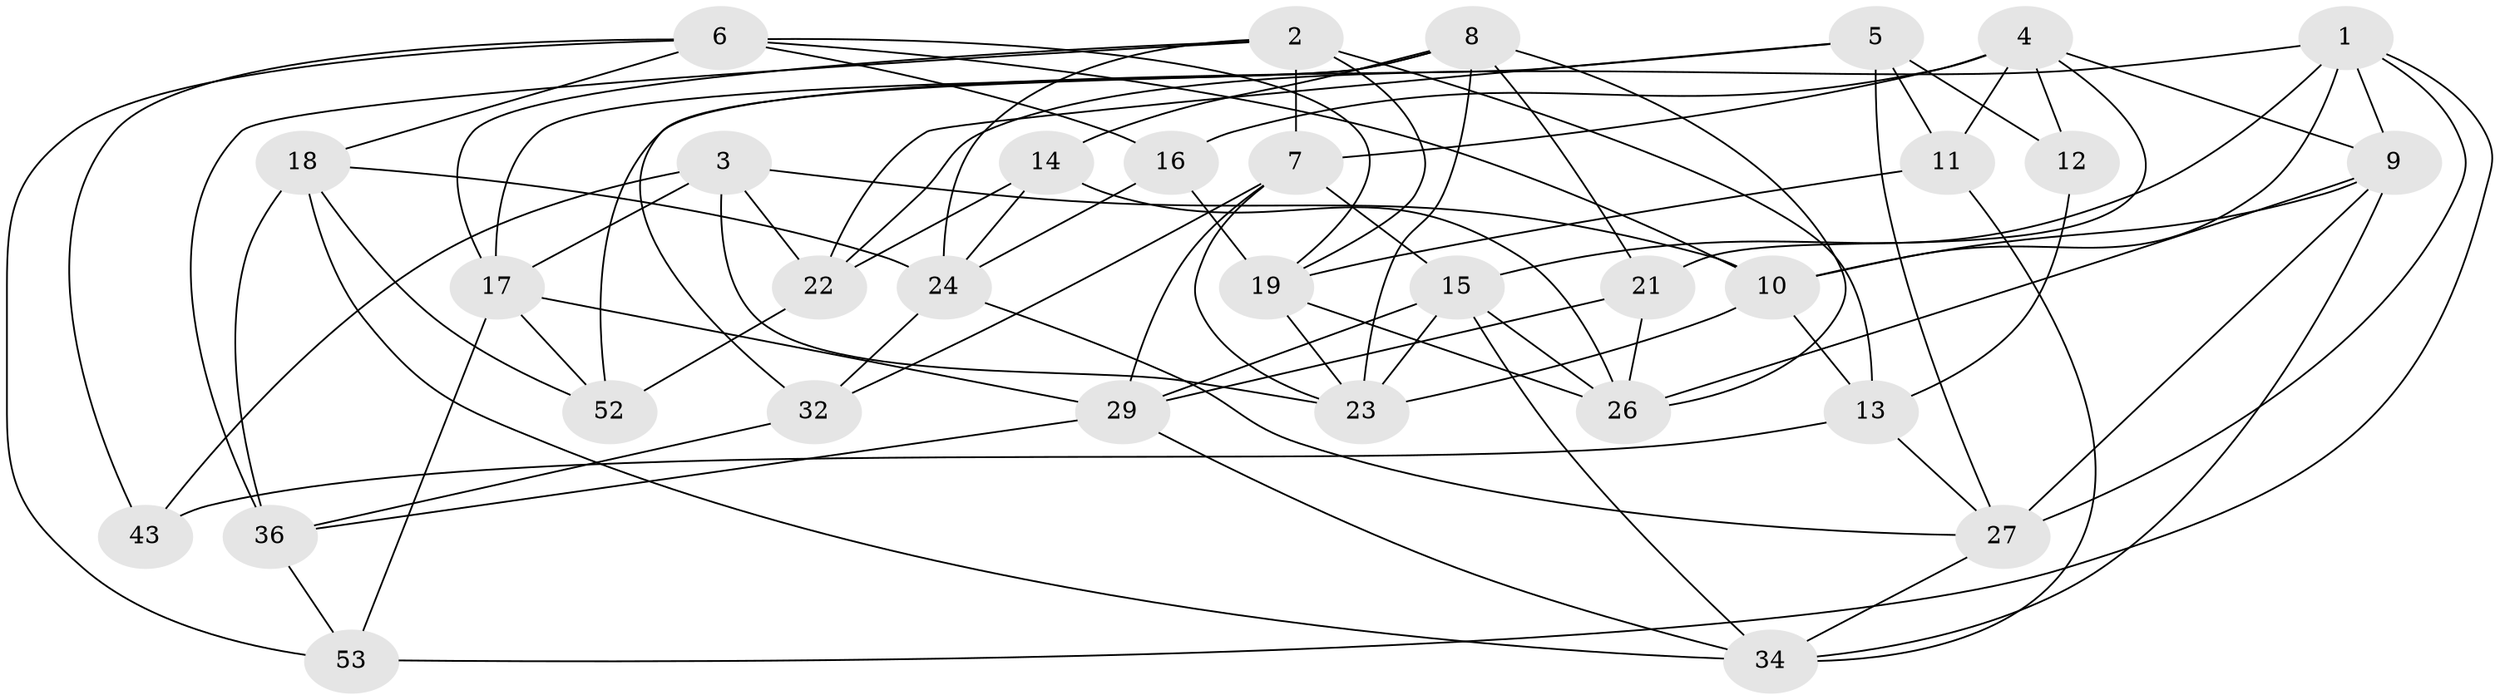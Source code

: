 // Generated by graph-tools (version 1.1) at 2025/24/03/03/25 07:24:30]
// undirected, 32 vertices, 83 edges
graph export_dot {
graph [start="1"]
  node [color=gray90,style=filled];
  1 [super="+47"];
  2 [super="+35"];
  3 [super="+42"];
  4 [super="+25"];
  5 [super="+30"];
  6 [super="+31"];
  7 [super="+49"];
  8 [super="+51"];
  9 [super="+48"];
  10 [super="+40"];
  11;
  12;
  13 [super="+44"];
  14;
  15 [super="+39"];
  16;
  17 [super="+20"];
  18 [super="+37"];
  19 [super="+28"];
  21;
  22 [super="+41"];
  23 [super="+38"];
  24 [super="+33"];
  26 [super="+50"];
  27 [super="+45"];
  29 [super="+55"];
  32;
  34 [super="+54"];
  36 [super="+46"];
  43;
  52;
  53;
  1 -- 53;
  1 -- 9;
  1 -- 15;
  1 -- 22;
  1 -- 10;
  1 -- 27;
  2 -- 7;
  2 -- 36;
  2 -- 24;
  2 -- 17;
  2 -- 13;
  2 -- 19;
  3 -- 17;
  3 -- 23;
  3 -- 22 [weight=2];
  3 -- 43;
  3 -- 10;
  4 -- 7;
  4 -- 11;
  4 -- 21;
  4 -- 16;
  4 -- 9;
  4 -- 12;
  5 -- 22;
  5 -- 12 [weight=2];
  5 -- 11;
  5 -- 52;
  5 -- 27;
  6 -- 16;
  6 -- 19;
  6 -- 10;
  6 -- 43;
  6 -- 53;
  6 -- 18;
  7 -- 29;
  7 -- 32;
  7 -- 23;
  7 -- 15;
  8 -- 14;
  8 -- 23;
  8 -- 17;
  8 -- 32;
  8 -- 26;
  8 -- 21;
  9 -- 26;
  9 -- 27;
  9 -- 34;
  9 -- 10;
  10 -- 13;
  10 -- 23;
  11 -- 19;
  11 -- 34;
  12 -- 13;
  13 -- 43 [weight=2];
  13 -- 27;
  14 -- 22;
  14 -- 26;
  14 -- 24;
  15 -- 23;
  15 -- 29;
  15 -- 26;
  15 -- 34;
  16 -- 24;
  16 -- 19;
  17 -- 52;
  17 -- 53;
  17 -- 29;
  18 -- 36 [weight=2];
  18 -- 52;
  18 -- 24;
  18 -- 34;
  19 -- 26;
  19 -- 23;
  21 -- 26;
  21 -- 29;
  22 -- 52;
  24 -- 27;
  24 -- 32;
  27 -- 34;
  29 -- 34;
  29 -- 36;
  32 -- 36;
  36 -- 53;
}
